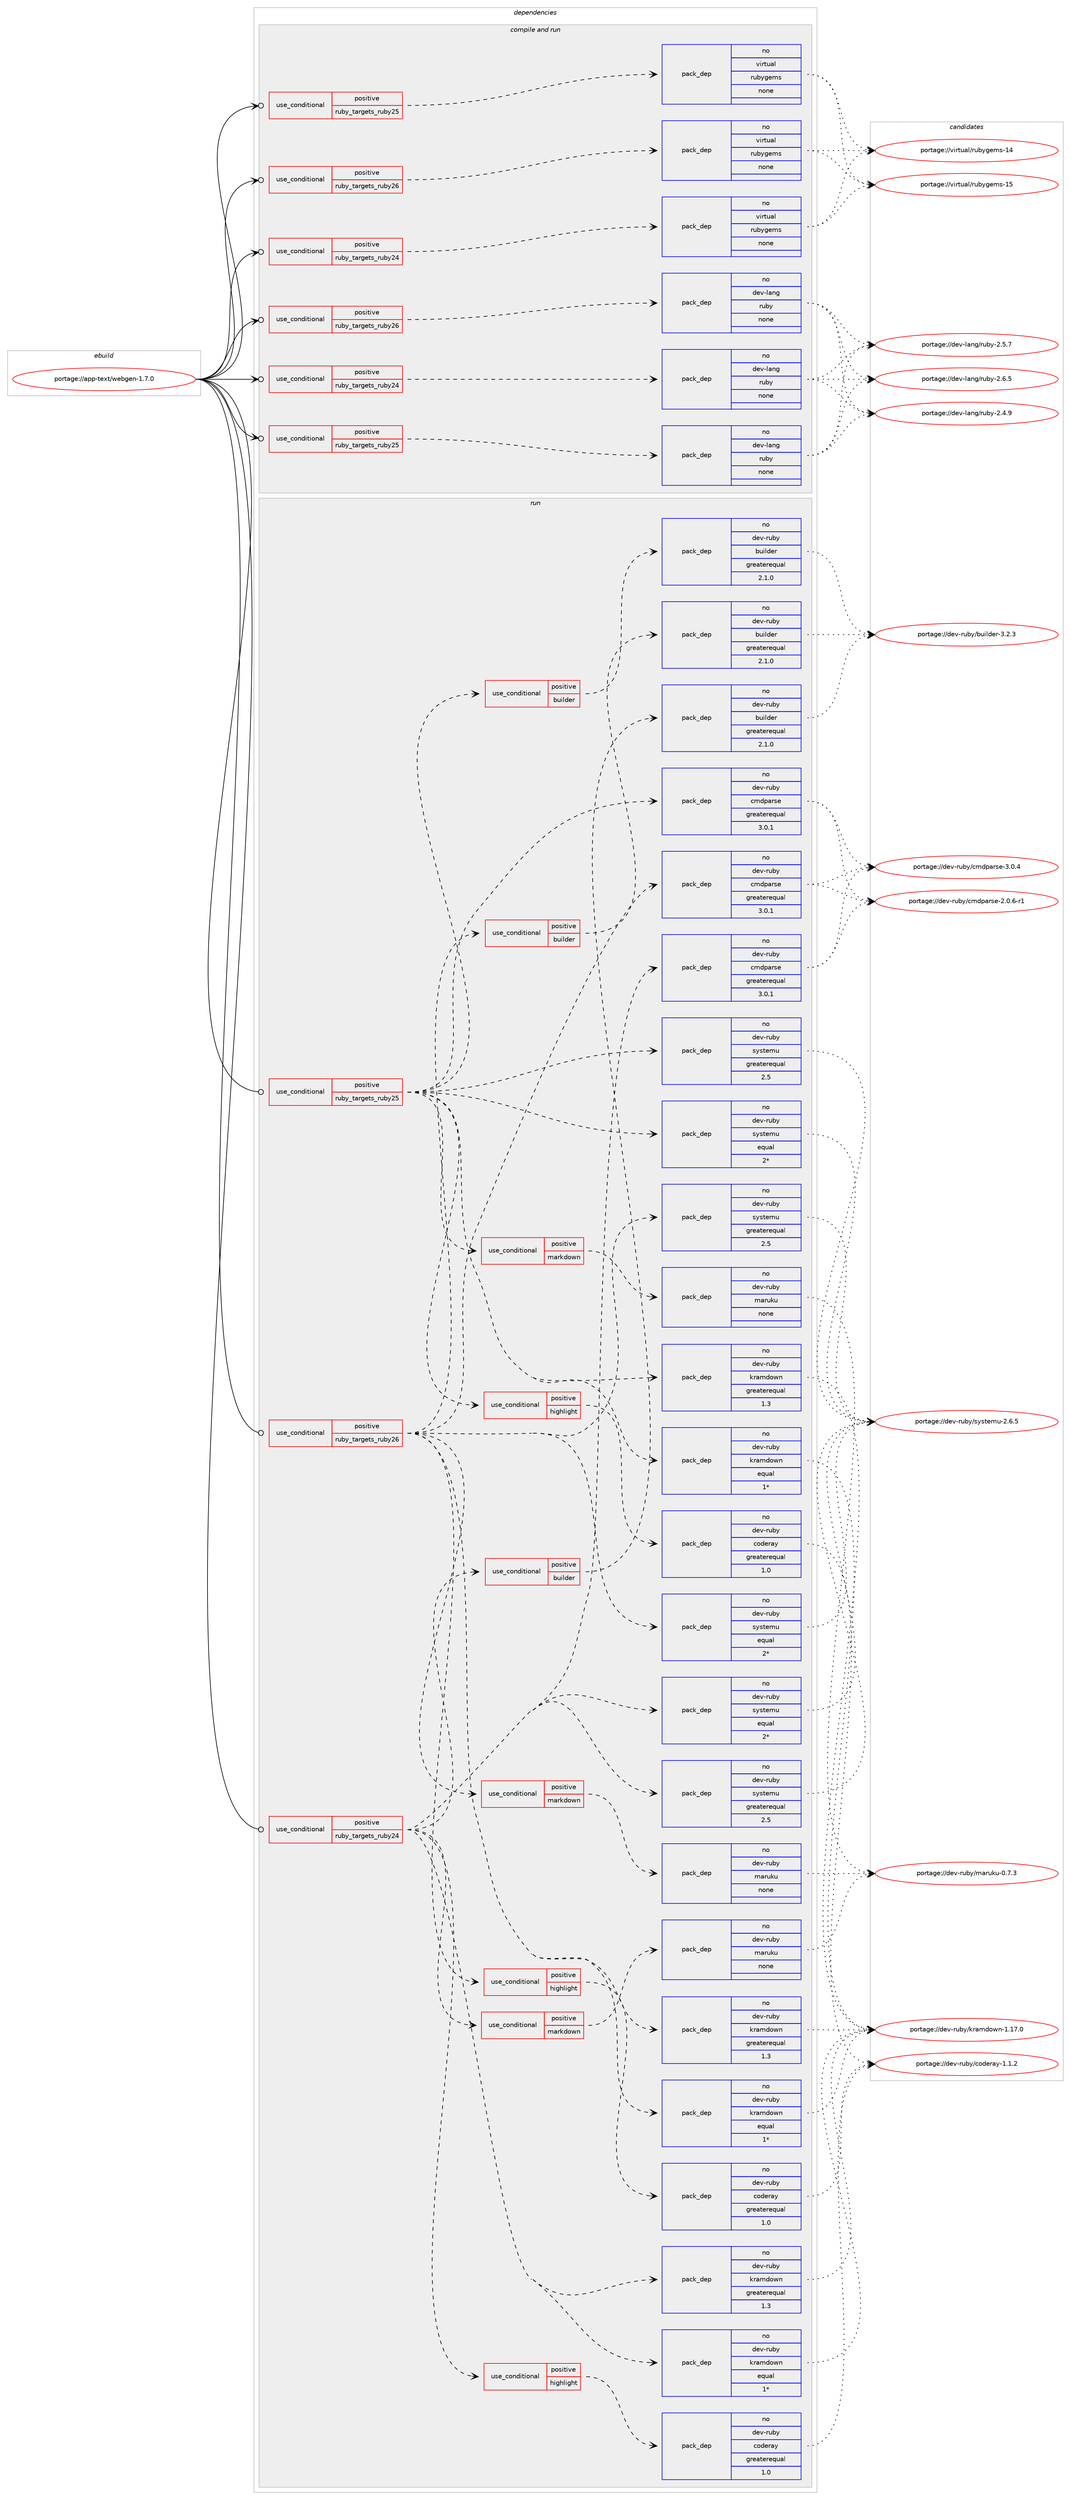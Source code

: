 digraph prolog {

# *************
# Graph options
# *************

newrank=true;
concentrate=true;
compound=true;
graph [rankdir=LR,fontname=Helvetica,fontsize=10,ranksep=1.5];#, ranksep=2.5, nodesep=0.2];
edge  [arrowhead=vee];
node  [fontname=Helvetica,fontsize=10];

# **********
# The ebuild
# **********

subgraph cluster_leftcol {
color=gray;
rank=same;
label=<<i>ebuild</i>>;
id [label="portage://app-text/webgen-1.7.0", color=red, width=4, href="../app-text/webgen-1.7.0.svg"];
}

# ****************
# The dependencies
# ****************

subgraph cluster_midcol {
color=gray;
label=<<i>dependencies</i>>;
subgraph cluster_compile {
fillcolor="#eeeeee";
style=filled;
label=<<i>compile</i>>;
}
subgraph cluster_compileandrun {
fillcolor="#eeeeee";
style=filled;
label=<<i>compile and run</i>>;
subgraph cond11561 {
dependency48410 [label=<<TABLE BORDER="0" CELLBORDER="1" CELLSPACING="0" CELLPADDING="4"><TR><TD ROWSPAN="3" CELLPADDING="10">use_conditional</TD></TR><TR><TD>positive</TD></TR><TR><TD>ruby_targets_ruby24</TD></TR></TABLE>>, shape=none, color=red];
subgraph pack36012 {
dependency48411 [label=<<TABLE BORDER="0" CELLBORDER="1" CELLSPACING="0" CELLPADDING="4" WIDTH="220"><TR><TD ROWSPAN="6" CELLPADDING="30">pack_dep</TD></TR><TR><TD WIDTH="110">no</TD></TR><TR><TD>dev-lang</TD></TR><TR><TD>ruby</TD></TR><TR><TD>none</TD></TR><TR><TD></TD></TR></TABLE>>, shape=none, color=blue];
}
dependency48410:e -> dependency48411:w [weight=20,style="dashed",arrowhead="vee"];
}
id:e -> dependency48410:w [weight=20,style="solid",arrowhead="odotvee"];
subgraph cond11562 {
dependency48412 [label=<<TABLE BORDER="0" CELLBORDER="1" CELLSPACING="0" CELLPADDING="4"><TR><TD ROWSPAN="3" CELLPADDING="10">use_conditional</TD></TR><TR><TD>positive</TD></TR><TR><TD>ruby_targets_ruby24</TD></TR></TABLE>>, shape=none, color=red];
subgraph pack36013 {
dependency48413 [label=<<TABLE BORDER="0" CELLBORDER="1" CELLSPACING="0" CELLPADDING="4" WIDTH="220"><TR><TD ROWSPAN="6" CELLPADDING="30">pack_dep</TD></TR><TR><TD WIDTH="110">no</TD></TR><TR><TD>virtual</TD></TR><TR><TD>rubygems</TD></TR><TR><TD>none</TD></TR><TR><TD></TD></TR></TABLE>>, shape=none, color=blue];
}
dependency48412:e -> dependency48413:w [weight=20,style="dashed",arrowhead="vee"];
}
id:e -> dependency48412:w [weight=20,style="solid",arrowhead="odotvee"];
subgraph cond11563 {
dependency48414 [label=<<TABLE BORDER="0" CELLBORDER="1" CELLSPACING="0" CELLPADDING="4"><TR><TD ROWSPAN="3" CELLPADDING="10">use_conditional</TD></TR><TR><TD>positive</TD></TR><TR><TD>ruby_targets_ruby25</TD></TR></TABLE>>, shape=none, color=red];
subgraph pack36014 {
dependency48415 [label=<<TABLE BORDER="0" CELLBORDER="1" CELLSPACING="0" CELLPADDING="4" WIDTH="220"><TR><TD ROWSPAN="6" CELLPADDING="30">pack_dep</TD></TR><TR><TD WIDTH="110">no</TD></TR><TR><TD>dev-lang</TD></TR><TR><TD>ruby</TD></TR><TR><TD>none</TD></TR><TR><TD></TD></TR></TABLE>>, shape=none, color=blue];
}
dependency48414:e -> dependency48415:w [weight=20,style="dashed",arrowhead="vee"];
}
id:e -> dependency48414:w [weight=20,style="solid",arrowhead="odotvee"];
subgraph cond11564 {
dependency48416 [label=<<TABLE BORDER="0" CELLBORDER="1" CELLSPACING="0" CELLPADDING="4"><TR><TD ROWSPAN="3" CELLPADDING="10">use_conditional</TD></TR><TR><TD>positive</TD></TR><TR><TD>ruby_targets_ruby25</TD></TR></TABLE>>, shape=none, color=red];
subgraph pack36015 {
dependency48417 [label=<<TABLE BORDER="0" CELLBORDER="1" CELLSPACING="0" CELLPADDING="4" WIDTH="220"><TR><TD ROWSPAN="6" CELLPADDING="30">pack_dep</TD></TR><TR><TD WIDTH="110">no</TD></TR><TR><TD>virtual</TD></TR><TR><TD>rubygems</TD></TR><TR><TD>none</TD></TR><TR><TD></TD></TR></TABLE>>, shape=none, color=blue];
}
dependency48416:e -> dependency48417:w [weight=20,style="dashed",arrowhead="vee"];
}
id:e -> dependency48416:w [weight=20,style="solid",arrowhead="odotvee"];
subgraph cond11565 {
dependency48418 [label=<<TABLE BORDER="0" CELLBORDER="1" CELLSPACING="0" CELLPADDING="4"><TR><TD ROWSPAN="3" CELLPADDING="10">use_conditional</TD></TR><TR><TD>positive</TD></TR><TR><TD>ruby_targets_ruby26</TD></TR></TABLE>>, shape=none, color=red];
subgraph pack36016 {
dependency48419 [label=<<TABLE BORDER="0" CELLBORDER="1" CELLSPACING="0" CELLPADDING="4" WIDTH="220"><TR><TD ROWSPAN="6" CELLPADDING="30">pack_dep</TD></TR><TR><TD WIDTH="110">no</TD></TR><TR><TD>dev-lang</TD></TR><TR><TD>ruby</TD></TR><TR><TD>none</TD></TR><TR><TD></TD></TR></TABLE>>, shape=none, color=blue];
}
dependency48418:e -> dependency48419:w [weight=20,style="dashed",arrowhead="vee"];
}
id:e -> dependency48418:w [weight=20,style="solid",arrowhead="odotvee"];
subgraph cond11566 {
dependency48420 [label=<<TABLE BORDER="0" CELLBORDER="1" CELLSPACING="0" CELLPADDING="4"><TR><TD ROWSPAN="3" CELLPADDING="10">use_conditional</TD></TR><TR><TD>positive</TD></TR><TR><TD>ruby_targets_ruby26</TD></TR></TABLE>>, shape=none, color=red];
subgraph pack36017 {
dependency48421 [label=<<TABLE BORDER="0" CELLBORDER="1" CELLSPACING="0" CELLPADDING="4" WIDTH="220"><TR><TD ROWSPAN="6" CELLPADDING="30">pack_dep</TD></TR><TR><TD WIDTH="110">no</TD></TR><TR><TD>virtual</TD></TR><TR><TD>rubygems</TD></TR><TR><TD>none</TD></TR><TR><TD></TD></TR></TABLE>>, shape=none, color=blue];
}
dependency48420:e -> dependency48421:w [weight=20,style="dashed",arrowhead="vee"];
}
id:e -> dependency48420:w [weight=20,style="solid",arrowhead="odotvee"];
}
subgraph cluster_run {
fillcolor="#eeeeee";
style=filled;
label=<<i>run</i>>;
subgraph cond11567 {
dependency48422 [label=<<TABLE BORDER="0" CELLBORDER="1" CELLSPACING="0" CELLPADDING="4"><TR><TD ROWSPAN="3" CELLPADDING="10">use_conditional</TD></TR><TR><TD>positive</TD></TR><TR><TD>ruby_targets_ruby24</TD></TR></TABLE>>, shape=none, color=red];
subgraph pack36018 {
dependency48423 [label=<<TABLE BORDER="0" CELLBORDER="1" CELLSPACING="0" CELLPADDING="4" WIDTH="220"><TR><TD ROWSPAN="6" CELLPADDING="30">pack_dep</TD></TR><TR><TD WIDTH="110">no</TD></TR><TR><TD>dev-ruby</TD></TR><TR><TD>cmdparse</TD></TR><TR><TD>greaterequal</TD></TR><TR><TD>3.0.1</TD></TR></TABLE>>, shape=none, color=blue];
}
dependency48422:e -> dependency48423:w [weight=20,style="dashed",arrowhead="vee"];
subgraph pack36019 {
dependency48424 [label=<<TABLE BORDER="0" CELLBORDER="1" CELLSPACING="0" CELLPADDING="4" WIDTH="220"><TR><TD ROWSPAN="6" CELLPADDING="30">pack_dep</TD></TR><TR><TD WIDTH="110">no</TD></TR><TR><TD>dev-ruby</TD></TR><TR><TD>systemu</TD></TR><TR><TD>greaterequal</TD></TR><TR><TD>2.5</TD></TR></TABLE>>, shape=none, color=blue];
}
dependency48422:e -> dependency48424:w [weight=20,style="dashed",arrowhead="vee"];
subgraph pack36020 {
dependency48425 [label=<<TABLE BORDER="0" CELLBORDER="1" CELLSPACING="0" CELLPADDING="4" WIDTH="220"><TR><TD ROWSPAN="6" CELLPADDING="30">pack_dep</TD></TR><TR><TD WIDTH="110">no</TD></TR><TR><TD>dev-ruby</TD></TR><TR><TD>systemu</TD></TR><TR><TD>equal</TD></TR><TR><TD>2*</TD></TR></TABLE>>, shape=none, color=blue];
}
dependency48422:e -> dependency48425:w [weight=20,style="dashed",arrowhead="vee"];
subgraph pack36021 {
dependency48426 [label=<<TABLE BORDER="0" CELLBORDER="1" CELLSPACING="0" CELLPADDING="4" WIDTH="220"><TR><TD ROWSPAN="6" CELLPADDING="30">pack_dep</TD></TR><TR><TD WIDTH="110">no</TD></TR><TR><TD>dev-ruby</TD></TR><TR><TD>kramdown</TD></TR><TR><TD>greaterequal</TD></TR><TR><TD>1.3</TD></TR></TABLE>>, shape=none, color=blue];
}
dependency48422:e -> dependency48426:w [weight=20,style="dashed",arrowhead="vee"];
subgraph pack36022 {
dependency48427 [label=<<TABLE BORDER="0" CELLBORDER="1" CELLSPACING="0" CELLPADDING="4" WIDTH="220"><TR><TD ROWSPAN="6" CELLPADDING="30">pack_dep</TD></TR><TR><TD WIDTH="110">no</TD></TR><TR><TD>dev-ruby</TD></TR><TR><TD>kramdown</TD></TR><TR><TD>equal</TD></TR><TR><TD>1*</TD></TR></TABLE>>, shape=none, color=blue];
}
dependency48422:e -> dependency48427:w [weight=20,style="dashed",arrowhead="vee"];
subgraph cond11568 {
dependency48428 [label=<<TABLE BORDER="0" CELLBORDER="1" CELLSPACING="0" CELLPADDING="4"><TR><TD ROWSPAN="3" CELLPADDING="10">use_conditional</TD></TR><TR><TD>positive</TD></TR><TR><TD>builder</TD></TR></TABLE>>, shape=none, color=red];
subgraph pack36023 {
dependency48429 [label=<<TABLE BORDER="0" CELLBORDER="1" CELLSPACING="0" CELLPADDING="4" WIDTH="220"><TR><TD ROWSPAN="6" CELLPADDING="30">pack_dep</TD></TR><TR><TD WIDTH="110">no</TD></TR><TR><TD>dev-ruby</TD></TR><TR><TD>builder</TD></TR><TR><TD>greaterequal</TD></TR><TR><TD>2.1.0</TD></TR></TABLE>>, shape=none, color=blue];
}
dependency48428:e -> dependency48429:w [weight=20,style="dashed",arrowhead="vee"];
}
dependency48422:e -> dependency48428:w [weight=20,style="dashed",arrowhead="vee"];
subgraph cond11569 {
dependency48430 [label=<<TABLE BORDER="0" CELLBORDER="1" CELLSPACING="0" CELLPADDING="4"><TR><TD ROWSPAN="3" CELLPADDING="10">use_conditional</TD></TR><TR><TD>positive</TD></TR><TR><TD>highlight</TD></TR></TABLE>>, shape=none, color=red];
subgraph pack36024 {
dependency48431 [label=<<TABLE BORDER="0" CELLBORDER="1" CELLSPACING="0" CELLPADDING="4" WIDTH="220"><TR><TD ROWSPAN="6" CELLPADDING="30">pack_dep</TD></TR><TR><TD WIDTH="110">no</TD></TR><TR><TD>dev-ruby</TD></TR><TR><TD>coderay</TD></TR><TR><TD>greaterequal</TD></TR><TR><TD>1.0</TD></TR></TABLE>>, shape=none, color=blue];
}
dependency48430:e -> dependency48431:w [weight=20,style="dashed",arrowhead="vee"];
}
dependency48422:e -> dependency48430:w [weight=20,style="dashed",arrowhead="vee"];
subgraph cond11570 {
dependency48432 [label=<<TABLE BORDER="0" CELLBORDER="1" CELLSPACING="0" CELLPADDING="4"><TR><TD ROWSPAN="3" CELLPADDING="10">use_conditional</TD></TR><TR><TD>positive</TD></TR><TR><TD>markdown</TD></TR></TABLE>>, shape=none, color=red];
subgraph pack36025 {
dependency48433 [label=<<TABLE BORDER="0" CELLBORDER="1" CELLSPACING="0" CELLPADDING="4" WIDTH="220"><TR><TD ROWSPAN="6" CELLPADDING="30">pack_dep</TD></TR><TR><TD WIDTH="110">no</TD></TR><TR><TD>dev-ruby</TD></TR><TR><TD>maruku</TD></TR><TR><TD>none</TD></TR><TR><TD></TD></TR></TABLE>>, shape=none, color=blue];
}
dependency48432:e -> dependency48433:w [weight=20,style="dashed",arrowhead="vee"];
}
dependency48422:e -> dependency48432:w [weight=20,style="dashed",arrowhead="vee"];
}
id:e -> dependency48422:w [weight=20,style="solid",arrowhead="odot"];
subgraph cond11571 {
dependency48434 [label=<<TABLE BORDER="0" CELLBORDER="1" CELLSPACING="0" CELLPADDING="4"><TR><TD ROWSPAN="3" CELLPADDING="10">use_conditional</TD></TR><TR><TD>positive</TD></TR><TR><TD>ruby_targets_ruby25</TD></TR></TABLE>>, shape=none, color=red];
subgraph pack36026 {
dependency48435 [label=<<TABLE BORDER="0" CELLBORDER="1" CELLSPACING="0" CELLPADDING="4" WIDTH="220"><TR><TD ROWSPAN="6" CELLPADDING="30">pack_dep</TD></TR><TR><TD WIDTH="110">no</TD></TR><TR><TD>dev-ruby</TD></TR><TR><TD>cmdparse</TD></TR><TR><TD>greaterequal</TD></TR><TR><TD>3.0.1</TD></TR></TABLE>>, shape=none, color=blue];
}
dependency48434:e -> dependency48435:w [weight=20,style="dashed",arrowhead="vee"];
subgraph pack36027 {
dependency48436 [label=<<TABLE BORDER="0" CELLBORDER="1" CELLSPACING="0" CELLPADDING="4" WIDTH="220"><TR><TD ROWSPAN="6" CELLPADDING="30">pack_dep</TD></TR><TR><TD WIDTH="110">no</TD></TR><TR><TD>dev-ruby</TD></TR><TR><TD>systemu</TD></TR><TR><TD>greaterequal</TD></TR><TR><TD>2.5</TD></TR></TABLE>>, shape=none, color=blue];
}
dependency48434:e -> dependency48436:w [weight=20,style="dashed",arrowhead="vee"];
subgraph pack36028 {
dependency48437 [label=<<TABLE BORDER="0" CELLBORDER="1" CELLSPACING="0" CELLPADDING="4" WIDTH="220"><TR><TD ROWSPAN="6" CELLPADDING="30">pack_dep</TD></TR><TR><TD WIDTH="110">no</TD></TR><TR><TD>dev-ruby</TD></TR><TR><TD>systemu</TD></TR><TR><TD>equal</TD></TR><TR><TD>2*</TD></TR></TABLE>>, shape=none, color=blue];
}
dependency48434:e -> dependency48437:w [weight=20,style="dashed",arrowhead="vee"];
subgraph pack36029 {
dependency48438 [label=<<TABLE BORDER="0" CELLBORDER="1" CELLSPACING="0" CELLPADDING="4" WIDTH="220"><TR><TD ROWSPAN="6" CELLPADDING="30">pack_dep</TD></TR><TR><TD WIDTH="110">no</TD></TR><TR><TD>dev-ruby</TD></TR><TR><TD>kramdown</TD></TR><TR><TD>greaterequal</TD></TR><TR><TD>1.3</TD></TR></TABLE>>, shape=none, color=blue];
}
dependency48434:e -> dependency48438:w [weight=20,style="dashed",arrowhead="vee"];
subgraph pack36030 {
dependency48439 [label=<<TABLE BORDER="0" CELLBORDER="1" CELLSPACING="0" CELLPADDING="4" WIDTH="220"><TR><TD ROWSPAN="6" CELLPADDING="30">pack_dep</TD></TR><TR><TD WIDTH="110">no</TD></TR><TR><TD>dev-ruby</TD></TR><TR><TD>kramdown</TD></TR><TR><TD>equal</TD></TR><TR><TD>1*</TD></TR></TABLE>>, shape=none, color=blue];
}
dependency48434:e -> dependency48439:w [weight=20,style="dashed",arrowhead="vee"];
subgraph cond11572 {
dependency48440 [label=<<TABLE BORDER="0" CELLBORDER="1" CELLSPACING="0" CELLPADDING="4"><TR><TD ROWSPAN="3" CELLPADDING="10">use_conditional</TD></TR><TR><TD>positive</TD></TR><TR><TD>builder</TD></TR></TABLE>>, shape=none, color=red];
subgraph pack36031 {
dependency48441 [label=<<TABLE BORDER="0" CELLBORDER="1" CELLSPACING="0" CELLPADDING="4" WIDTH="220"><TR><TD ROWSPAN="6" CELLPADDING="30">pack_dep</TD></TR><TR><TD WIDTH="110">no</TD></TR><TR><TD>dev-ruby</TD></TR><TR><TD>builder</TD></TR><TR><TD>greaterequal</TD></TR><TR><TD>2.1.0</TD></TR></TABLE>>, shape=none, color=blue];
}
dependency48440:e -> dependency48441:w [weight=20,style="dashed",arrowhead="vee"];
}
dependency48434:e -> dependency48440:w [weight=20,style="dashed",arrowhead="vee"];
subgraph cond11573 {
dependency48442 [label=<<TABLE BORDER="0" CELLBORDER="1" CELLSPACING="0" CELLPADDING="4"><TR><TD ROWSPAN="3" CELLPADDING="10">use_conditional</TD></TR><TR><TD>positive</TD></TR><TR><TD>highlight</TD></TR></TABLE>>, shape=none, color=red];
subgraph pack36032 {
dependency48443 [label=<<TABLE BORDER="0" CELLBORDER="1" CELLSPACING="0" CELLPADDING="4" WIDTH="220"><TR><TD ROWSPAN="6" CELLPADDING="30">pack_dep</TD></TR><TR><TD WIDTH="110">no</TD></TR><TR><TD>dev-ruby</TD></TR><TR><TD>coderay</TD></TR><TR><TD>greaterequal</TD></TR><TR><TD>1.0</TD></TR></TABLE>>, shape=none, color=blue];
}
dependency48442:e -> dependency48443:w [weight=20,style="dashed",arrowhead="vee"];
}
dependency48434:e -> dependency48442:w [weight=20,style="dashed",arrowhead="vee"];
subgraph cond11574 {
dependency48444 [label=<<TABLE BORDER="0" CELLBORDER="1" CELLSPACING="0" CELLPADDING="4"><TR><TD ROWSPAN="3" CELLPADDING="10">use_conditional</TD></TR><TR><TD>positive</TD></TR><TR><TD>markdown</TD></TR></TABLE>>, shape=none, color=red];
subgraph pack36033 {
dependency48445 [label=<<TABLE BORDER="0" CELLBORDER="1" CELLSPACING="0" CELLPADDING="4" WIDTH="220"><TR><TD ROWSPAN="6" CELLPADDING="30">pack_dep</TD></TR><TR><TD WIDTH="110">no</TD></TR><TR><TD>dev-ruby</TD></TR><TR><TD>maruku</TD></TR><TR><TD>none</TD></TR><TR><TD></TD></TR></TABLE>>, shape=none, color=blue];
}
dependency48444:e -> dependency48445:w [weight=20,style="dashed",arrowhead="vee"];
}
dependency48434:e -> dependency48444:w [weight=20,style="dashed",arrowhead="vee"];
}
id:e -> dependency48434:w [weight=20,style="solid",arrowhead="odot"];
subgraph cond11575 {
dependency48446 [label=<<TABLE BORDER="0" CELLBORDER="1" CELLSPACING="0" CELLPADDING="4"><TR><TD ROWSPAN="3" CELLPADDING="10">use_conditional</TD></TR><TR><TD>positive</TD></TR><TR><TD>ruby_targets_ruby26</TD></TR></TABLE>>, shape=none, color=red];
subgraph pack36034 {
dependency48447 [label=<<TABLE BORDER="0" CELLBORDER="1" CELLSPACING="0" CELLPADDING="4" WIDTH="220"><TR><TD ROWSPAN="6" CELLPADDING="30">pack_dep</TD></TR><TR><TD WIDTH="110">no</TD></TR><TR><TD>dev-ruby</TD></TR><TR><TD>cmdparse</TD></TR><TR><TD>greaterequal</TD></TR><TR><TD>3.0.1</TD></TR></TABLE>>, shape=none, color=blue];
}
dependency48446:e -> dependency48447:w [weight=20,style="dashed",arrowhead="vee"];
subgraph pack36035 {
dependency48448 [label=<<TABLE BORDER="0" CELLBORDER="1" CELLSPACING="0" CELLPADDING="4" WIDTH="220"><TR><TD ROWSPAN="6" CELLPADDING="30">pack_dep</TD></TR><TR><TD WIDTH="110">no</TD></TR><TR><TD>dev-ruby</TD></TR><TR><TD>systemu</TD></TR><TR><TD>greaterequal</TD></TR><TR><TD>2.5</TD></TR></TABLE>>, shape=none, color=blue];
}
dependency48446:e -> dependency48448:w [weight=20,style="dashed",arrowhead="vee"];
subgraph pack36036 {
dependency48449 [label=<<TABLE BORDER="0" CELLBORDER="1" CELLSPACING="0" CELLPADDING="4" WIDTH="220"><TR><TD ROWSPAN="6" CELLPADDING="30">pack_dep</TD></TR><TR><TD WIDTH="110">no</TD></TR><TR><TD>dev-ruby</TD></TR><TR><TD>systemu</TD></TR><TR><TD>equal</TD></TR><TR><TD>2*</TD></TR></TABLE>>, shape=none, color=blue];
}
dependency48446:e -> dependency48449:w [weight=20,style="dashed",arrowhead="vee"];
subgraph pack36037 {
dependency48450 [label=<<TABLE BORDER="0" CELLBORDER="1" CELLSPACING="0" CELLPADDING="4" WIDTH="220"><TR><TD ROWSPAN="6" CELLPADDING="30">pack_dep</TD></TR><TR><TD WIDTH="110">no</TD></TR><TR><TD>dev-ruby</TD></TR><TR><TD>kramdown</TD></TR><TR><TD>greaterequal</TD></TR><TR><TD>1.3</TD></TR></TABLE>>, shape=none, color=blue];
}
dependency48446:e -> dependency48450:w [weight=20,style="dashed",arrowhead="vee"];
subgraph pack36038 {
dependency48451 [label=<<TABLE BORDER="0" CELLBORDER="1" CELLSPACING="0" CELLPADDING="4" WIDTH="220"><TR><TD ROWSPAN="6" CELLPADDING="30">pack_dep</TD></TR><TR><TD WIDTH="110">no</TD></TR><TR><TD>dev-ruby</TD></TR><TR><TD>kramdown</TD></TR><TR><TD>equal</TD></TR><TR><TD>1*</TD></TR></TABLE>>, shape=none, color=blue];
}
dependency48446:e -> dependency48451:w [weight=20,style="dashed",arrowhead="vee"];
subgraph cond11576 {
dependency48452 [label=<<TABLE BORDER="0" CELLBORDER="1" CELLSPACING="0" CELLPADDING="4"><TR><TD ROWSPAN="3" CELLPADDING="10">use_conditional</TD></TR><TR><TD>positive</TD></TR><TR><TD>builder</TD></TR></TABLE>>, shape=none, color=red];
subgraph pack36039 {
dependency48453 [label=<<TABLE BORDER="0" CELLBORDER="1" CELLSPACING="0" CELLPADDING="4" WIDTH="220"><TR><TD ROWSPAN="6" CELLPADDING="30">pack_dep</TD></TR><TR><TD WIDTH="110">no</TD></TR><TR><TD>dev-ruby</TD></TR><TR><TD>builder</TD></TR><TR><TD>greaterequal</TD></TR><TR><TD>2.1.0</TD></TR></TABLE>>, shape=none, color=blue];
}
dependency48452:e -> dependency48453:w [weight=20,style="dashed",arrowhead="vee"];
}
dependency48446:e -> dependency48452:w [weight=20,style="dashed",arrowhead="vee"];
subgraph cond11577 {
dependency48454 [label=<<TABLE BORDER="0" CELLBORDER="1" CELLSPACING="0" CELLPADDING="4"><TR><TD ROWSPAN="3" CELLPADDING="10">use_conditional</TD></TR><TR><TD>positive</TD></TR><TR><TD>highlight</TD></TR></TABLE>>, shape=none, color=red];
subgraph pack36040 {
dependency48455 [label=<<TABLE BORDER="0" CELLBORDER="1" CELLSPACING="0" CELLPADDING="4" WIDTH="220"><TR><TD ROWSPAN="6" CELLPADDING="30">pack_dep</TD></TR><TR><TD WIDTH="110">no</TD></TR><TR><TD>dev-ruby</TD></TR><TR><TD>coderay</TD></TR><TR><TD>greaterequal</TD></TR><TR><TD>1.0</TD></TR></TABLE>>, shape=none, color=blue];
}
dependency48454:e -> dependency48455:w [weight=20,style="dashed",arrowhead="vee"];
}
dependency48446:e -> dependency48454:w [weight=20,style="dashed",arrowhead="vee"];
subgraph cond11578 {
dependency48456 [label=<<TABLE BORDER="0" CELLBORDER="1" CELLSPACING="0" CELLPADDING="4"><TR><TD ROWSPAN="3" CELLPADDING="10">use_conditional</TD></TR><TR><TD>positive</TD></TR><TR><TD>markdown</TD></TR></TABLE>>, shape=none, color=red];
subgraph pack36041 {
dependency48457 [label=<<TABLE BORDER="0" CELLBORDER="1" CELLSPACING="0" CELLPADDING="4" WIDTH="220"><TR><TD ROWSPAN="6" CELLPADDING="30">pack_dep</TD></TR><TR><TD WIDTH="110">no</TD></TR><TR><TD>dev-ruby</TD></TR><TR><TD>maruku</TD></TR><TR><TD>none</TD></TR><TR><TD></TD></TR></TABLE>>, shape=none, color=blue];
}
dependency48456:e -> dependency48457:w [weight=20,style="dashed",arrowhead="vee"];
}
dependency48446:e -> dependency48456:w [weight=20,style="dashed",arrowhead="vee"];
}
id:e -> dependency48446:w [weight=20,style="solid",arrowhead="odot"];
}
}

# **************
# The candidates
# **************

subgraph cluster_choices {
rank=same;
color=gray;
label=<<i>candidates</i>>;

subgraph choice36012 {
color=black;
nodesep=1;
choiceportage10010111845108971101034711411798121455046524657 [label="portage://dev-lang/ruby-2.4.9", color=red, width=4,href="../dev-lang/ruby-2.4.9.svg"];
choiceportage10010111845108971101034711411798121455046534655 [label="portage://dev-lang/ruby-2.5.7", color=red, width=4,href="../dev-lang/ruby-2.5.7.svg"];
choiceportage10010111845108971101034711411798121455046544653 [label="portage://dev-lang/ruby-2.6.5", color=red, width=4,href="../dev-lang/ruby-2.6.5.svg"];
dependency48411:e -> choiceportage10010111845108971101034711411798121455046524657:w [style=dotted,weight="100"];
dependency48411:e -> choiceportage10010111845108971101034711411798121455046534655:w [style=dotted,weight="100"];
dependency48411:e -> choiceportage10010111845108971101034711411798121455046544653:w [style=dotted,weight="100"];
}
subgraph choice36013 {
color=black;
nodesep=1;
choiceportage118105114116117971084711411798121103101109115454952 [label="portage://virtual/rubygems-14", color=red, width=4,href="../virtual/rubygems-14.svg"];
choiceportage118105114116117971084711411798121103101109115454953 [label="portage://virtual/rubygems-15", color=red, width=4,href="../virtual/rubygems-15.svg"];
dependency48413:e -> choiceportage118105114116117971084711411798121103101109115454952:w [style=dotted,weight="100"];
dependency48413:e -> choiceportage118105114116117971084711411798121103101109115454953:w [style=dotted,weight="100"];
}
subgraph choice36014 {
color=black;
nodesep=1;
choiceportage10010111845108971101034711411798121455046524657 [label="portage://dev-lang/ruby-2.4.9", color=red, width=4,href="../dev-lang/ruby-2.4.9.svg"];
choiceportage10010111845108971101034711411798121455046534655 [label="portage://dev-lang/ruby-2.5.7", color=red, width=4,href="../dev-lang/ruby-2.5.7.svg"];
choiceportage10010111845108971101034711411798121455046544653 [label="portage://dev-lang/ruby-2.6.5", color=red, width=4,href="../dev-lang/ruby-2.6.5.svg"];
dependency48415:e -> choiceportage10010111845108971101034711411798121455046524657:w [style=dotted,weight="100"];
dependency48415:e -> choiceportage10010111845108971101034711411798121455046534655:w [style=dotted,weight="100"];
dependency48415:e -> choiceportage10010111845108971101034711411798121455046544653:w [style=dotted,weight="100"];
}
subgraph choice36015 {
color=black;
nodesep=1;
choiceportage118105114116117971084711411798121103101109115454952 [label="portage://virtual/rubygems-14", color=red, width=4,href="../virtual/rubygems-14.svg"];
choiceportage118105114116117971084711411798121103101109115454953 [label="portage://virtual/rubygems-15", color=red, width=4,href="../virtual/rubygems-15.svg"];
dependency48417:e -> choiceportage118105114116117971084711411798121103101109115454952:w [style=dotted,weight="100"];
dependency48417:e -> choiceportage118105114116117971084711411798121103101109115454953:w [style=dotted,weight="100"];
}
subgraph choice36016 {
color=black;
nodesep=1;
choiceportage10010111845108971101034711411798121455046524657 [label="portage://dev-lang/ruby-2.4.9", color=red, width=4,href="../dev-lang/ruby-2.4.9.svg"];
choiceportage10010111845108971101034711411798121455046534655 [label="portage://dev-lang/ruby-2.5.7", color=red, width=4,href="../dev-lang/ruby-2.5.7.svg"];
choiceportage10010111845108971101034711411798121455046544653 [label="portage://dev-lang/ruby-2.6.5", color=red, width=4,href="../dev-lang/ruby-2.6.5.svg"];
dependency48419:e -> choiceportage10010111845108971101034711411798121455046524657:w [style=dotted,weight="100"];
dependency48419:e -> choiceportage10010111845108971101034711411798121455046534655:w [style=dotted,weight="100"];
dependency48419:e -> choiceportage10010111845108971101034711411798121455046544653:w [style=dotted,weight="100"];
}
subgraph choice36017 {
color=black;
nodesep=1;
choiceportage118105114116117971084711411798121103101109115454952 [label="portage://virtual/rubygems-14", color=red, width=4,href="../virtual/rubygems-14.svg"];
choiceportage118105114116117971084711411798121103101109115454953 [label="portage://virtual/rubygems-15", color=red, width=4,href="../virtual/rubygems-15.svg"];
dependency48421:e -> choiceportage118105114116117971084711411798121103101109115454952:w [style=dotted,weight="100"];
dependency48421:e -> choiceportage118105114116117971084711411798121103101109115454953:w [style=dotted,weight="100"];
}
subgraph choice36018 {
color=black;
nodesep=1;
choiceportage10010111845114117981214799109100112971141151014550464846544511449 [label="portage://dev-ruby/cmdparse-2.0.6-r1", color=red, width=4,href="../dev-ruby/cmdparse-2.0.6-r1.svg"];
choiceportage1001011184511411798121479910910011297114115101455146484652 [label="portage://dev-ruby/cmdparse-3.0.4", color=red, width=4,href="../dev-ruby/cmdparse-3.0.4.svg"];
dependency48423:e -> choiceportage10010111845114117981214799109100112971141151014550464846544511449:w [style=dotted,weight="100"];
dependency48423:e -> choiceportage1001011184511411798121479910910011297114115101455146484652:w [style=dotted,weight="100"];
}
subgraph choice36019 {
color=black;
nodesep=1;
choiceportage100101118451141179812147115121115116101109117455046544653 [label="portage://dev-ruby/systemu-2.6.5", color=red, width=4,href="../dev-ruby/systemu-2.6.5.svg"];
dependency48424:e -> choiceportage100101118451141179812147115121115116101109117455046544653:w [style=dotted,weight="100"];
}
subgraph choice36020 {
color=black;
nodesep=1;
choiceportage100101118451141179812147115121115116101109117455046544653 [label="portage://dev-ruby/systemu-2.6.5", color=red, width=4,href="../dev-ruby/systemu-2.6.5.svg"];
dependency48425:e -> choiceportage100101118451141179812147115121115116101109117455046544653:w [style=dotted,weight="100"];
}
subgraph choice36021 {
color=black;
nodesep=1;
choiceportage1001011184511411798121471071149710910011111911045494649554648 [label="portage://dev-ruby/kramdown-1.17.0", color=red, width=4,href="../dev-ruby/kramdown-1.17.0.svg"];
dependency48426:e -> choiceportage1001011184511411798121471071149710910011111911045494649554648:w [style=dotted,weight="100"];
}
subgraph choice36022 {
color=black;
nodesep=1;
choiceportage1001011184511411798121471071149710910011111911045494649554648 [label="portage://dev-ruby/kramdown-1.17.0", color=red, width=4,href="../dev-ruby/kramdown-1.17.0.svg"];
dependency48427:e -> choiceportage1001011184511411798121471071149710910011111911045494649554648:w [style=dotted,weight="100"];
}
subgraph choice36023 {
color=black;
nodesep=1;
choiceportage10010111845114117981214798117105108100101114455146504651 [label="portage://dev-ruby/builder-3.2.3", color=red, width=4,href="../dev-ruby/builder-3.2.3.svg"];
dependency48429:e -> choiceportage10010111845114117981214798117105108100101114455146504651:w [style=dotted,weight="100"];
}
subgraph choice36024 {
color=black;
nodesep=1;
choiceportage1001011184511411798121479911110010111497121454946494650 [label="portage://dev-ruby/coderay-1.1.2", color=red, width=4,href="../dev-ruby/coderay-1.1.2.svg"];
dependency48431:e -> choiceportage1001011184511411798121479911110010111497121454946494650:w [style=dotted,weight="100"];
}
subgraph choice36025 {
color=black;
nodesep=1;
choiceportage10010111845114117981214710997114117107117454846554651 [label="portage://dev-ruby/maruku-0.7.3", color=red, width=4,href="../dev-ruby/maruku-0.7.3.svg"];
dependency48433:e -> choiceportage10010111845114117981214710997114117107117454846554651:w [style=dotted,weight="100"];
}
subgraph choice36026 {
color=black;
nodesep=1;
choiceportage10010111845114117981214799109100112971141151014550464846544511449 [label="portage://dev-ruby/cmdparse-2.0.6-r1", color=red, width=4,href="../dev-ruby/cmdparse-2.0.6-r1.svg"];
choiceportage1001011184511411798121479910910011297114115101455146484652 [label="portage://dev-ruby/cmdparse-3.0.4", color=red, width=4,href="../dev-ruby/cmdparse-3.0.4.svg"];
dependency48435:e -> choiceportage10010111845114117981214799109100112971141151014550464846544511449:w [style=dotted,weight="100"];
dependency48435:e -> choiceportage1001011184511411798121479910910011297114115101455146484652:w [style=dotted,weight="100"];
}
subgraph choice36027 {
color=black;
nodesep=1;
choiceportage100101118451141179812147115121115116101109117455046544653 [label="portage://dev-ruby/systemu-2.6.5", color=red, width=4,href="../dev-ruby/systemu-2.6.5.svg"];
dependency48436:e -> choiceportage100101118451141179812147115121115116101109117455046544653:w [style=dotted,weight="100"];
}
subgraph choice36028 {
color=black;
nodesep=1;
choiceportage100101118451141179812147115121115116101109117455046544653 [label="portage://dev-ruby/systemu-2.6.5", color=red, width=4,href="../dev-ruby/systemu-2.6.5.svg"];
dependency48437:e -> choiceportage100101118451141179812147115121115116101109117455046544653:w [style=dotted,weight="100"];
}
subgraph choice36029 {
color=black;
nodesep=1;
choiceportage1001011184511411798121471071149710910011111911045494649554648 [label="portage://dev-ruby/kramdown-1.17.0", color=red, width=4,href="../dev-ruby/kramdown-1.17.0.svg"];
dependency48438:e -> choiceportage1001011184511411798121471071149710910011111911045494649554648:w [style=dotted,weight="100"];
}
subgraph choice36030 {
color=black;
nodesep=1;
choiceportage1001011184511411798121471071149710910011111911045494649554648 [label="portage://dev-ruby/kramdown-1.17.0", color=red, width=4,href="../dev-ruby/kramdown-1.17.0.svg"];
dependency48439:e -> choiceportage1001011184511411798121471071149710910011111911045494649554648:w [style=dotted,weight="100"];
}
subgraph choice36031 {
color=black;
nodesep=1;
choiceportage10010111845114117981214798117105108100101114455146504651 [label="portage://dev-ruby/builder-3.2.3", color=red, width=4,href="../dev-ruby/builder-3.2.3.svg"];
dependency48441:e -> choiceportage10010111845114117981214798117105108100101114455146504651:w [style=dotted,weight="100"];
}
subgraph choice36032 {
color=black;
nodesep=1;
choiceportage1001011184511411798121479911110010111497121454946494650 [label="portage://dev-ruby/coderay-1.1.2", color=red, width=4,href="../dev-ruby/coderay-1.1.2.svg"];
dependency48443:e -> choiceportage1001011184511411798121479911110010111497121454946494650:w [style=dotted,weight="100"];
}
subgraph choice36033 {
color=black;
nodesep=1;
choiceportage10010111845114117981214710997114117107117454846554651 [label="portage://dev-ruby/maruku-0.7.3", color=red, width=4,href="../dev-ruby/maruku-0.7.3.svg"];
dependency48445:e -> choiceportage10010111845114117981214710997114117107117454846554651:w [style=dotted,weight="100"];
}
subgraph choice36034 {
color=black;
nodesep=1;
choiceportage10010111845114117981214799109100112971141151014550464846544511449 [label="portage://dev-ruby/cmdparse-2.0.6-r1", color=red, width=4,href="../dev-ruby/cmdparse-2.0.6-r1.svg"];
choiceportage1001011184511411798121479910910011297114115101455146484652 [label="portage://dev-ruby/cmdparse-3.0.4", color=red, width=4,href="../dev-ruby/cmdparse-3.0.4.svg"];
dependency48447:e -> choiceportage10010111845114117981214799109100112971141151014550464846544511449:w [style=dotted,weight="100"];
dependency48447:e -> choiceportage1001011184511411798121479910910011297114115101455146484652:w [style=dotted,weight="100"];
}
subgraph choice36035 {
color=black;
nodesep=1;
choiceportage100101118451141179812147115121115116101109117455046544653 [label="portage://dev-ruby/systemu-2.6.5", color=red, width=4,href="../dev-ruby/systemu-2.6.5.svg"];
dependency48448:e -> choiceportage100101118451141179812147115121115116101109117455046544653:w [style=dotted,weight="100"];
}
subgraph choice36036 {
color=black;
nodesep=1;
choiceportage100101118451141179812147115121115116101109117455046544653 [label="portage://dev-ruby/systemu-2.6.5", color=red, width=4,href="../dev-ruby/systemu-2.6.5.svg"];
dependency48449:e -> choiceportage100101118451141179812147115121115116101109117455046544653:w [style=dotted,weight="100"];
}
subgraph choice36037 {
color=black;
nodesep=1;
choiceportage1001011184511411798121471071149710910011111911045494649554648 [label="portage://dev-ruby/kramdown-1.17.0", color=red, width=4,href="../dev-ruby/kramdown-1.17.0.svg"];
dependency48450:e -> choiceportage1001011184511411798121471071149710910011111911045494649554648:w [style=dotted,weight="100"];
}
subgraph choice36038 {
color=black;
nodesep=1;
choiceportage1001011184511411798121471071149710910011111911045494649554648 [label="portage://dev-ruby/kramdown-1.17.0", color=red, width=4,href="../dev-ruby/kramdown-1.17.0.svg"];
dependency48451:e -> choiceportage1001011184511411798121471071149710910011111911045494649554648:w [style=dotted,weight="100"];
}
subgraph choice36039 {
color=black;
nodesep=1;
choiceportage10010111845114117981214798117105108100101114455146504651 [label="portage://dev-ruby/builder-3.2.3", color=red, width=4,href="../dev-ruby/builder-3.2.3.svg"];
dependency48453:e -> choiceportage10010111845114117981214798117105108100101114455146504651:w [style=dotted,weight="100"];
}
subgraph choice36040 {
color=black;
nodesep=1;
choiceportage1001011184511411798121479911110010111497121454946494650 [label="portage://dev-ruby/coderay-1.1.2", color=red, width=4,href="../dev-ruby/coderay-1.1.2.svg"];
dependency48455:e -> choiceportage1001011184511411798121479911110010111497121454946494650:w [style=dotted,weight="100"];
}
subgraph choice36041 {
color=black;
nodesep=1;
choiceportage10010111845114117981214710997114117107117454846554651 [label="portage://dev-ruby/maruku-0.7.3", color=red, width=4,href="../dev-ruby/maruku-0.7.3.svg"];
dependency48457:e -> choiceportage10010111845114117981214710997114117107117454846554651:w [style=dotted,weight="100"];
}
}

}
